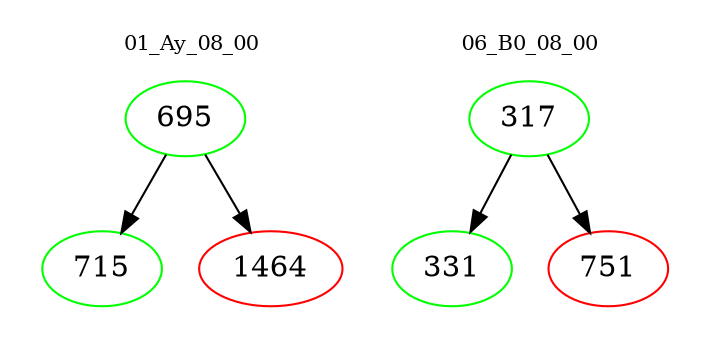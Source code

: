 digraph{
subgraph cluster_0 {
color = white
label = "01_Ay_08_00";
fontsize=10;
T0_695 [label="695", color="green"]
T0_695 -> T0_715 [color="black"]
T0_715 [label="715", color="green"]
T0_695 -> T0_1464 [color="black"]
T0_1464 [label="1464", color="red"]
}
subgraph cluster_1 {
color = white
label = "06_B0_08_00";
fontsize=10;
T1_317 [label="317", color="green"]
T1_317 -> T1_331 [color="black"]
T1_331 [label="331", color="green"]
T1_317 -> T1_751 [color="black"]
T1_751 [label="751", color="red"]
}
}
